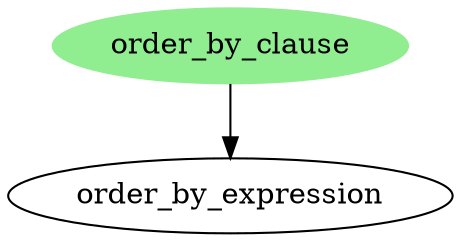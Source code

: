 digraph {
  order_by_clause
    [style=filled
    ,color=lightgreen
    ,URL="https://github.com/Crary-Systems/tree-sitter-tsql/blob/main/test/corpus/order_by_clause.txt"]

  order_by_clause -> order_by_expression
}
